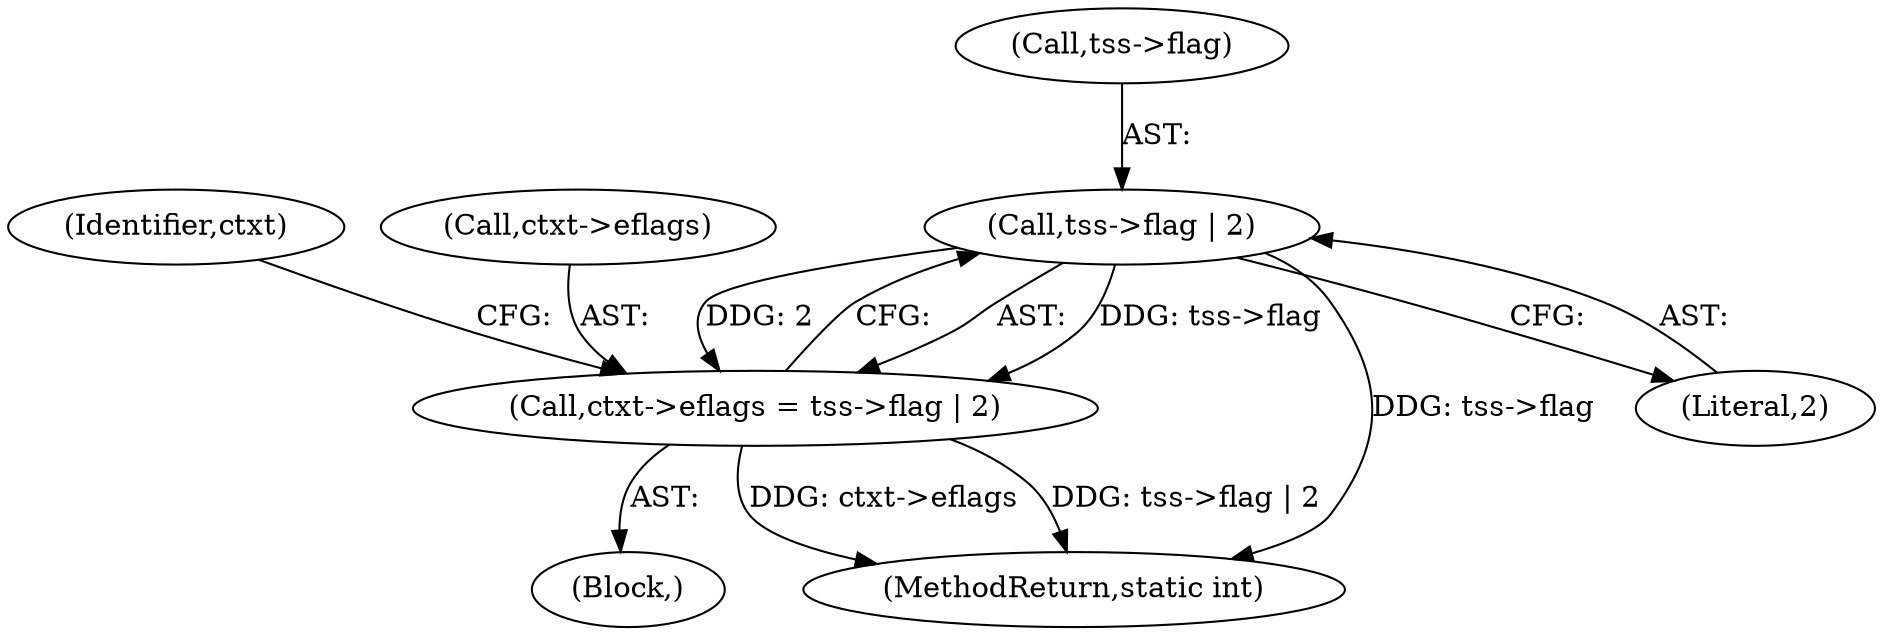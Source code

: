 digraph "0_linux_d1442d85cc30ea75f7d399474ca738e0bc96f715_4@pointer" {
"1000119" [label="(Call,tss->flag | 2)"];
"1000115" [label="(Call,ctxt->eflags = tss->flag | 2)"];
"1000307" [label="(MethodReturn,static int)"];
"1000127" [label="(Identifier,ctxt)"];
"1000105" [label="(Block,)"];
"1000120" [label="(Call,tss->flag)"];
"1000119" [label="(Call,tss->flag | 2)"];
"1000123" [label="(Literal,2)"];
"1000116" [label="(Call,ctxt->eflags)"];
"1000115" [label="(Call,ctxt->eflags = tss->flag | 2)"];
"1000119" -> "1000115"  [label="AST: "];
"1000119" -> "1000123"  [label="CFG: "];
"1000120" -> "1000119"  [label="AST: "];
"1000123" -> "1000119"  [label="AST: "];
"1000115" -> "1000119"  [label="CFG: "];
"1000119" -> "1000307"  [label="DDG: tss->flag"];
"1000119" -> "1000115"  [label="DDG: tss->flag"];
"1000119" -> "1000115"  [label="DDG: 2"];
"1000115" -> "1000105"  [label="AST: "];
"1000116" -> "1000115"  [label="AST: "];
"1000127" -> "1000115"  [label="CFG: "];
"1000115" -> "1000307"  [label="DDG: tss->flag | 2"];
"1000115" -> "1000307"  [label="DDG: ctxt->eflags"];
}
